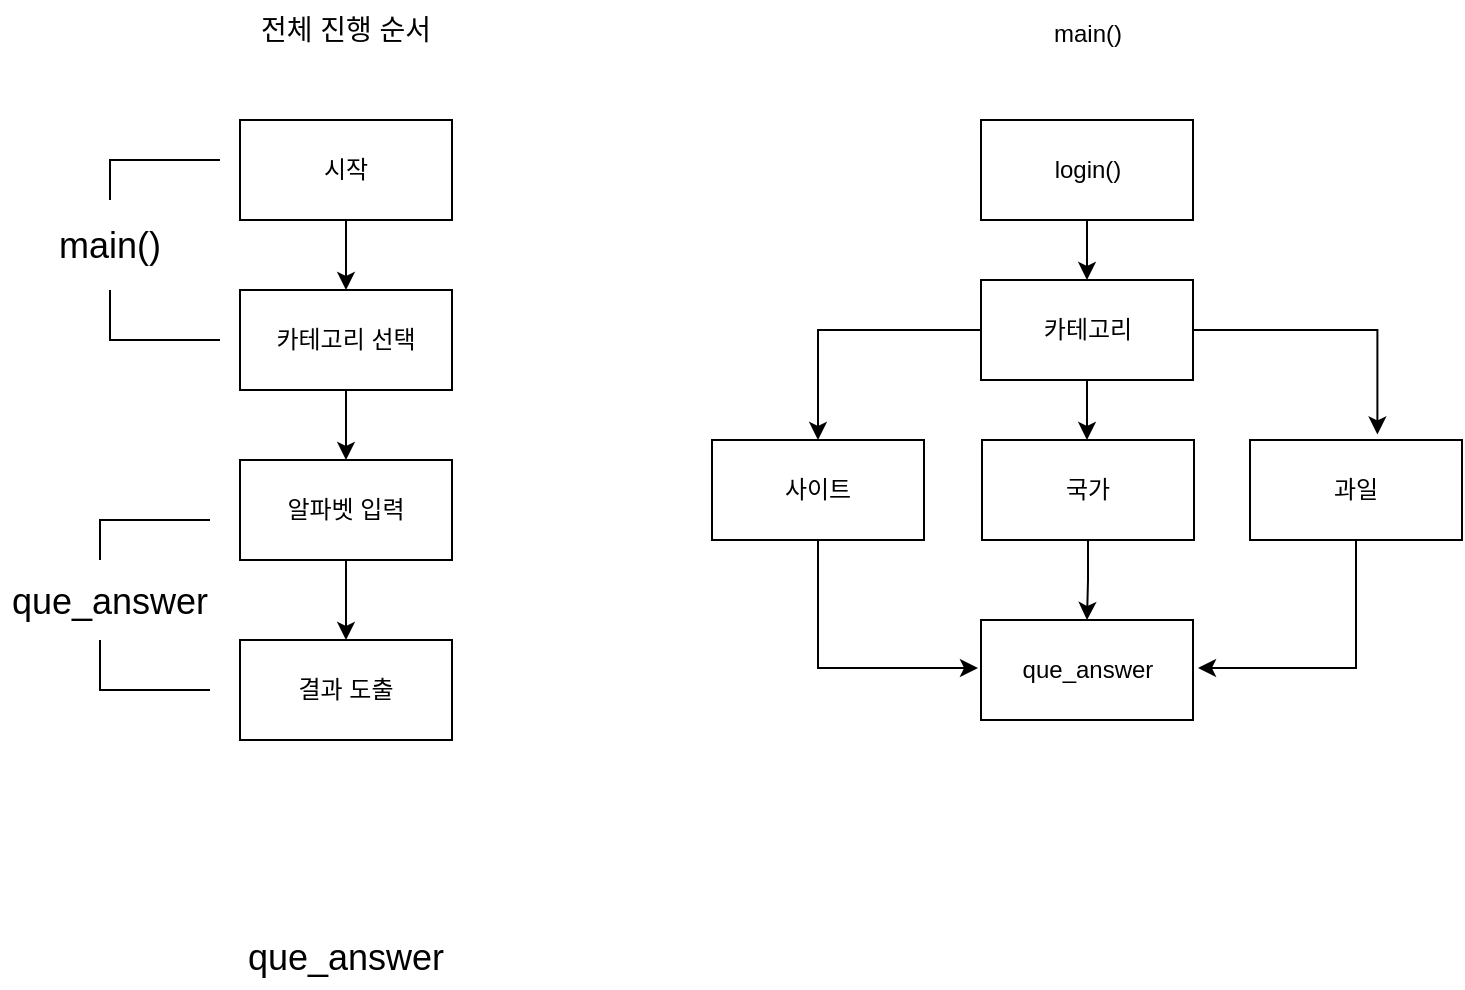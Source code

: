 <mxfile version="20.2.3" type="device"><diagram id="oIm7mnqBvH4E-I6eeHCY" name="페이지-1"><mxGraphModel dx="949" dy="499" grid="1" gridSize="10" guides="1" tooltips="1" connect="1" arrows="1" fold="1" page="1" pageScale="1" pageWidth="827" pageHeight="1169" math="0" shadow="0"><root><mxCell id="0"/><mxCell id="1" parent="0"/><mxCell id="6V7dRpDnQQBaRZLj2Bxg-4" value="" style="edgeStyle=orthogonalEdgeStyle;rounded=0;orthogonalLoop=1;jettySize=auto;html=1;fontSize=18;" parent="1" source="6V7dRpDnQQBaRZLj2Bxg-1" edge="1"><mxGeometry relative="1" as="geometry"><mxPoint x="224" y="171" as="targetPoint"/></mxGeometry></mxCell><mxCell id="6V7dRpDnQQBaRZLj2Bxg-1" value="시작" style="rounded=0;whiteSpace=wrap;html=1;" parent="1" vertex="1"><mxGeometry x="171" y="86" width="106" height="50" as="geometry"/></mxCell><mxCell id="IRDa3Fj9pzolcbQFLSGX-14" style="edgeStyle=orthogonalEdgeStyle;rounded=0;orthogonalLoop=1;jettySize=auto;html=1;entryX=0.5;entryY=0;entryDx=0;entryDy=0;" edge="1" parent="1" source="6V7dRpDnQQBaRZLj2Bxg-3" target="IRDa3Fj9pzolcbQFLSGX-13"><mxGeometry relative="1" as="geometry"/></mxCell><mxCell id="6V7dRpDnQQBaRZLj2Bxg-3" value="카테고리 선택" style="rounded=0;whiteSpace=wrap;html=1;" parent="1" vertex="1"><mxGeometry x="171" y="171" width="106" height="50" as="geometry"/></mxCell><mxCell id="IRDa3Fj9pzolcbQFLSGX-2" value="&lt;font style=&quot;font-size: 14px;&quot;&gt;전체 진행 순서&lt;/font&gt;" style="text;html=1;strokeColor=none;fillColor=none;align=center;verticalAlign=middle;whiteSpace=wrap;rounded=0;" vertex="1" parent="1"><mxGeometry x="174" y="26" width="100" height="30" as="geometry"/></mxCell><mxCell id="IRDa3Fj9pzolcbQFLSGX-16" style="edgeStyle=orthogonalEdgeStyle;rounded=0;orthogonalLoop=1;jettySize=auto;html=1;entryX=0.5;entryY=0;entryDx=0;entryDy=0;" edge="1" parent="1" source="IRDa3Fj9pzolcbQFLSGX-13" target="IRDa3Fj9pzolcbQFLSGX-15"><mxGeometry relative="1" as="geometry"/></mxCell><mxCell id="IRDa3Fj9pzolcbQFLSGX-13" value="알파벳 입력" style="rounded=0;whiteSpace=wrap;html=1;" vertex="1" parent="1"><mxGeometry x="171" y="256" width="106" height="50" as="geometry"/></mxCell><mxCell id="IRDa3Fj9pzolcbQFLSGX-15" value="결과 도출" style="rounded=0;whiteSpace=wrap;html=1;" vertex="1" parent="1"><mxGeometry x="171" y="346" width="106" height="50" as="geometry"/></mxCell><mxCell id="IRDa3Fj9pzolcbQFLSGX-18" value="&lt;font style=&quot;font-size: 18px;&quot;&gt;main()&lt;/font&gt;" style="text;html=1;strokeColor=none;fillColor=none;align=center;verticalAlign=middle;whiteSpace=wrap;rounded=0;" vertex="1" parent="1"><mxGeometry x="71" y="126" width="70" height="45" as="geometry"/></mxCell><mxCell id="IRDa3Fj9pzolcbQFLSGX-19" value="que_answer" style="text;html=1;strokeColor=none;fillColor=none;align=center;verticalAlign=middle;whiteSpace=wrap;rounded=0;fontSize=18;" vertex="1" parent="1"><mxGeometry x="51" y="312" width="110" height="30" as="geometry"/></mxCell><mxCell id="IRDa3Fj9pzolcbQFLSGX-22" value="" style="endArrow=none;html=1;rounded=0;fontSize=18;exitX=0.5;exitY=0;exitDx=0;exitDy=0;" edge="1" parent="1" source="IRDa3Fj9pzolcbQFLSGX-18"><mxGeometry width="50" height="50" relative="1" as="geometry"><mxPoint x="97" y="131" as="sourcePoint"/><mxPoint x="161" y="106" as="targetPoint"/><Array as="points"><mxPoint x="106" y="106"/></Array></mxGeometry></mxCell><mxCell id="IRDa3Fj9pzolcbQFLSGX-24" value="" style="endArrow=none;html=1;rounded=0;fontSize=18;exitX=0.5;exitY=0;exitDx=0;exitDy=0;" edge="1" parent="1"><mxGeometry width="50" height="50" relative="1" as="geometry"><mxPoint x="101.0" y="306" as="sourcePoint"/><mxPoint x="156" y="286" as="targetPoint"/><Array as="points"><mxPoint x="101" y="286"/></Array></mxGeometry></mxCell><mxCell id="IRDa3Fj9pzolcbQFLSGX-25" value="" style="endArrow=none;html=1;rounded=0;fontSize=18;exitX=0.5;exitY=1;exitDx=0;exitDy=0;" edge="1" parent="1" source="IRDa3Fj9pzolcbQFLSGX-18"><mxGeometry width="50" height="50" relative="1" as="geometry"><mxPoint x="101" y="246" as="sourcePoint"/><mxPoint x="161" y="196" as="targetPoint"/><Array as="points"><mxPoint x="106" y="196"/></Array></mxGeometry></mxCell><mxCell id="IRDa3Fj9pzolcbQFLSGX-26" value="" style="endArrow=none;html=1;rounded=0;fontSize=18;exitX=0.5;exitY=1;exitDx=0;exitDy=0;" edge="1" parent="1"><mxGeometry width="50" height="50" relative="1" as="geometry"><mxPoint x="101.0" y="346" as="sourcePoint"/><mxPoint x="156" y="371" as="targetPoint"/><Array as="points"><mxPoint x="101" y="371"/></Array></mxGeometry></mxCell><mxCell id="IRDa3Fj9pzolcbQFLSGX-27" value="&lt;font style=&quot;font-size: 12px;&quot;&gt;main()&lt;/font&gt;" style="text;html=1;strokeColor=none;fillColor=none;align=center;verticalAlign=middle;whiteSpace=wrap;rounded=0;fontSize=18;" vertex="1" parent="1"><mxGeometry x="564.5" y="26" width="60" height="30" as="geometry"/></mxCell><mxCell id="IRDa3Fj9pzolcbQFLSGX-30" style="edgeStyle=orthogonalEdgeStyle;rounded=0;orthogonalLoop=1;jettySize=auto;html=1;fontSize=12;" edge="1" parent="1" source="IRDa3Fj9pzolcbQFLSGX-29"><mxGeometry relative="1" as="geometry"><mxPoint x="594.5" y="246" as="targetPoint"/></mxGeometry></mxCell><mxCell id="IRDa3Fj9pzolcbQFLSGX-37" style="edgeStyle=orthogonalEdgeStyle;rounded=0;orthogonalLoop=1;jettySize=auto;html=1;fontSize=12;entryX=0.5;entryY=0;entryDx=0;entryDy=0;" edge="1" parent="1" source="IRDa3Fj9pzolcbQFLSGX-29" target="IRDa3Fj9pzolcbQFLSGX-34"><mxGeometry relative="1" as="geometry"><mxPoint x="451.5" y="236" as="targetPoint"/></mxGeometry></mxCell><mxCell id="IRDa3Fj9pzolcbQFLSGX-38" style="edgeStyle=orthogonalEdgeStyle;rounded=0;orthogonalLoop=1;jettySize=auto;html=1;entryX=0.601;entryY=-0.055;entryDx=0;entryDy=0;entryPerimeter=0;fontSize=12;" edge="1" parent="1" source="IRDa3Fj9pzolcbQFLSGX-29" target="IRDa3Fj9pzolcbQFLSGX-35"><mxGeometry relative="1" as="geometry"/></mxCell><mxCell id="IRDa3Fj9pzolcbQFLSGX-29" value="카테고리" style="rounded=0;whiteSpace=wrap;html=1;" vertex="1" parent="1"><mxGeometry x="541.5" y="166" width="106" height="50" as="geometry"/></mxCell><mxCell id="IRDa3Fj9pzolcbQFLSGX-48" style="edgeStyle=orthogonalEdgeStyle;rounded=0;orthogonalLoop=1;jettySize=auto;html=1;entryX=0.5;entryY=0;entryDx=0;entryDy=0;fontSize=14;" edge="1" parent="1" source="IRDa3Fj9pzolcbQFLSGX-32" target="IRDa3Fj9pzolcbQFLSGX-42"><mxGeometry relative="1" as="geometry"/></mxCell><mxCell id="IRDa3Fj9pzolcbQFLSGX-32" value="국가" style="rounded=0;whiteSpace=wrap;html=1;" vertex="1" parent="1"><mxGeometry x="542" y="246" width="106" height="50" as="geometry"/></mxCell><mxCell id="IRDa3Fj9pzolcbQFLSGX-45" style="edgeStyle=orthogonalEdgeStyle;rounded=0;orthogonalLoop=1;jettySize=auto;html=1;fontSize=14;" edge="1" parent="1" source="IRDa3Fj9pzolcbQFLSGX-34"><mxGeometry relative="1" as="geometry"><mxPoint x="540" y="360" as="targetPoint"/><Array as="points"><mxPoint x="460" y="360"/><mxPoint x="510" y="360"/></Array></mxGeometry></mxCell><mxCell id="IRDa3Fj9pzolcbQFLSGX-34" value="사이트" style="rounded=0;whiteSpace=wrap;html=1;" vertex="1" parent="1"><mxGeometry x="407" y="246" width="106" height="50" as="geometry"/></mxCell><mxCell id="IRDa3Fj9pzolcbQFLSGX-47" style="edgeStyle=orthogonalEdgeStyle;rounded=0;orthogonalLoop=1;jettySize=auto;html=1;fontSize=14;" edge="1" parent="1" source="IRDa3Fj9pzolcbQFLSGX-35"><mxGeometry relative="1" as="geometry"><mxPoint x="650" y="360" as="targetPoint"/><Array as="points"><mxPoint x="729" y="360"/><mxPoint x="680" y="360"/></Array></mxGeometry></mxCell><mxCell id="IRDa3Fj9pzolcbQFLSGX-35" value="과일" style="rounded=0;whiteSpace=wrap;html=1;" vertex="1" parent="1"><mxGeometry x="676" y="246" width="106" height="50" as="geometry"/></mxCell><mxCell id="IRDa3Fj9pzolcbQFLSGX-40" style="edgeStyle=orthogonalEdgeStyle;rounded=0;orthogonalLoop=1;jettySize=auto;html=1;entryX=0.5;entryY=0;entryDx=0;entryDy=0;fontSize=12;" edge="1" parent="1" source="IRDa3Fj9pzolcbQFLSGX-39" target="IRDa3Fj9pzolcbQFLSGX-29"><mxGeometry relative="1" as="geometry"/></mxCell><mxCell id="IRDa3Fj9pzolcbQFLSGX-39" value="login()" style="rounded=0;whiteSpace=wrap;html=1;" vertex="1" parent="1"><mxGeometry x="541.5" y="86" width="106" height="50" as="geometry"/></mxCell><mxCell id="IRDa3Fj9pzolcbQFLSGX-42" value="que_answer" style="rounded=0;whiteSpace=wrap;html=1;" vertex="1" parent="1"><mxGeometry x="541.5" y="336" width="106" height="50" as="geometry"/></mxCell><mxCell id="IRDa3Fj9pzolcbQFLSGX-43" value="&lt;font style=&quot;font-size: 18px;&quot;&gt;que_answer&lt;/font&gt;" style="text;html=1;strokeColor=none;fillColor=none;align=center;verticalAlign=middle;whiteSpace=wrap;rounded=0;fontSize=12;" vertex="1" parent="1"><mxGeometry x="164" y="490" width="120" height="30" as="geometry"/></mxCell></root></mxGraphModel></diagram></mxfile>